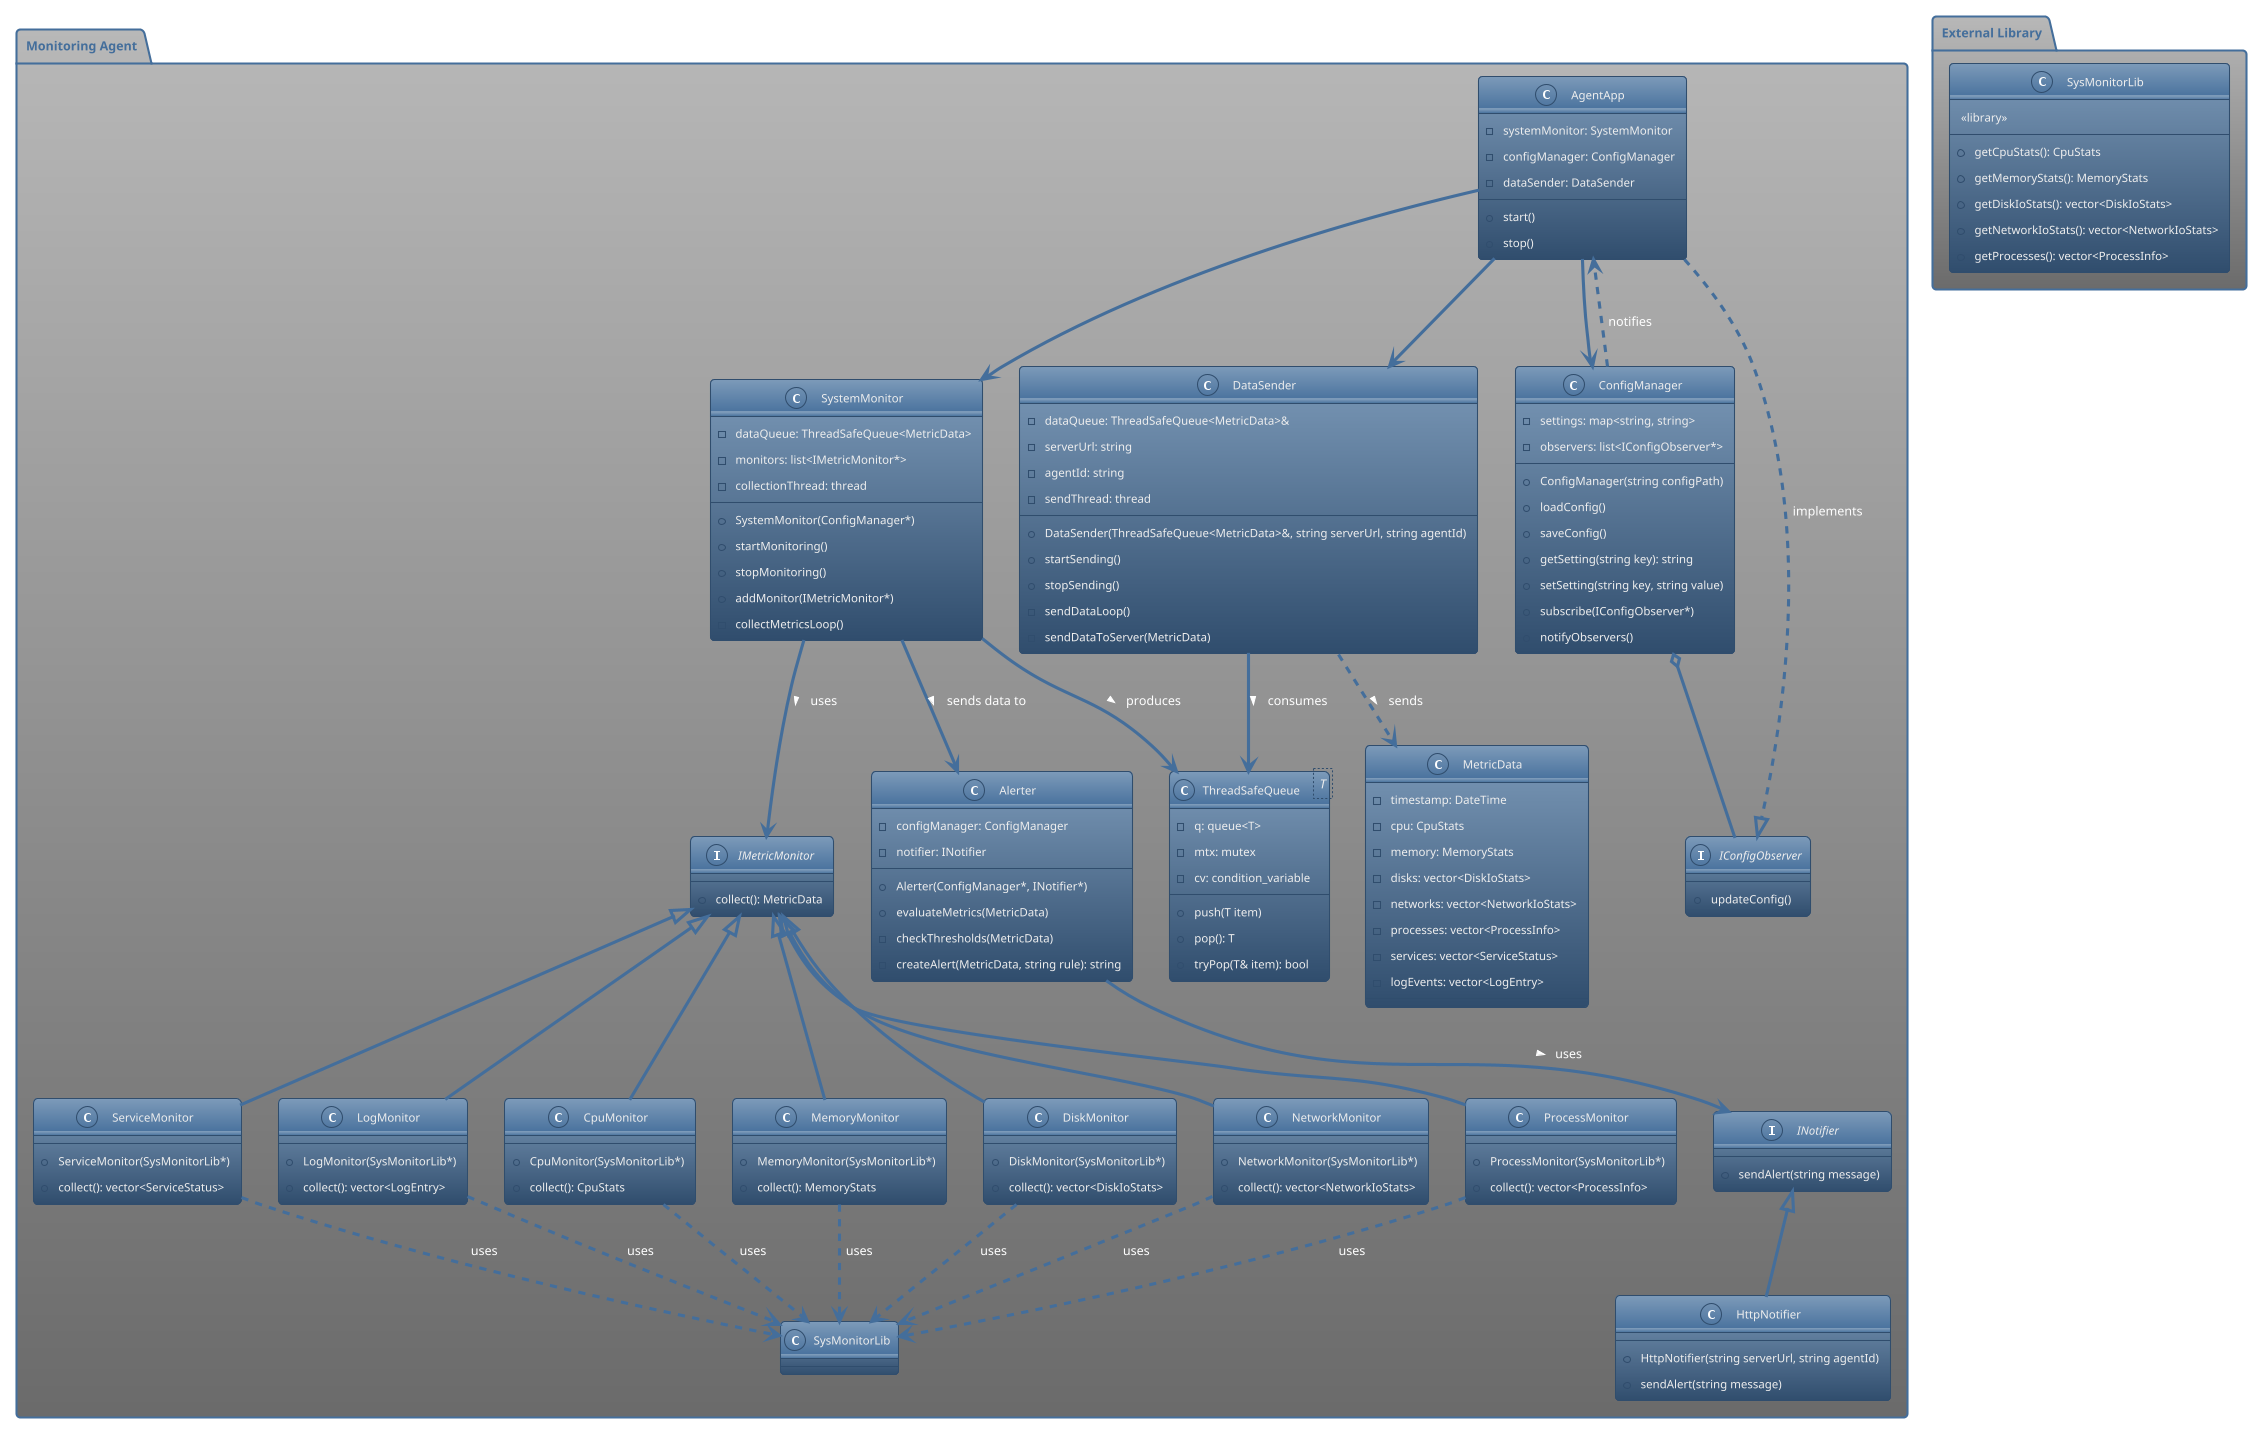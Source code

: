     @startuml
!theme spacelab

package "Monitoring Agent" {
    class AgentApp {
        - systemMonitor: SystemMonitor
        - configManager: ConfigManager
        - dataSender: DataSender
        --
        + start()
        + stop()
    }

    class SystemMonitor {
        - dataQueue: ThreadSafeQueue<MetricData>
        - monitors: list<IMetricMonitor*>
        - collectionThread: thread
        --
        + SystemMonitor(ConfigManager*)
        + startMonitoring()
        + stopMonitoring()
        + addMonitor(IMetricMonitor*)
        - collectMetricsLoop()
    }

    interface IMetricMonitor {
        + collect(): MetricData
    }

    class CpuMonitor {
        + CpuMonitor(SysMonitorLib*)
        + collect(): CpuStats
    }
    class MemoryMonitor {
        + MemoryMonitor(SysMonitorLib*)
        + collect(): MemoryStats
    }
    class DiskMonitor {
        + DiskMonitor(SysMonitorLib*)
        + collect(): vector<DiskIoStats>
    }
    class NetworkMonitor {
        + NetworkMonitor(SysMonitorLib*)
        + collect(): vector<NetworkIoStats>
    }
    class ProcessMonitor {
        + ProcessMonitor(SysMonitorLib*)
        + collect(): vector<ProcessInfo>
    }
    class ServiceMonitor {
        + ServiceMonitor(SysMonitorLib*)
        + collect(): vector<ServiceStatus>
    }
    class LogMonitor {
        + LogMonitor(SysMonitorLib*)
        + collect(): vector<LogEntry>
    }

    class ConfigManager {
        - settings: map<string, string>
        - observers: list<IConfigObserver*>
        --
        + ConfigManager(string configPath)
        + loadConfig()
        + saveConfig()
        + getSetting(string key): string
        + setSetting(string key, string value)
        + subscribe(IConfigObserver*)
        + notifyObservers()
    }

    interface IConfigObserver {
        + updateConfig()
    }

    class Alerter {
        - configManager: ConfigManager
        - notifier: INotifier
        --
        + Alerter(ConfigManager*, INotifier*)
        + evaluateMetrics(MetricData)
        - checkThresholds(MetricData)
        - createAlert(MetricData, string rule): string
    }

    interface INotifier {
        + sendAlert(string message)
    }

    class HttpNotifier {
        + HttpNotifier(string serverUrl, string agentId)
        + sendAlert(string message)
    }

    class DataSender {
        - dataQueue: ThreadSafeQueue<MetricData>&
        - serverUrl: string
        - agentId: string
        - sendThread: thread
        --
        + DataSender(ThreadSafeQueue<MetricData>&, string serverUrl, string agentId)
        + startSending()
        + stopSending()
        - sendDataLoop()
        - sendDataToServer(MetricData)
    }

    class ThreadSafeQueue<T> {
        - q: queue<T>
        - mtx: mutex
        - cv: condition_variable
        --
        + push(T item)
        + pop(): T
        + tryPop(T& item): bool
    }

    class MetricData {
        - timestamp: DateTime
        - cpu: CpuStats
        - memory: MemoryStats
        - disks: vector<DiskIoStats>
        - networks: vector<NetworkIoStats>
        - processes: vector<ProcessInfo>
        - services: vector<ServiceStatus>
        - logEvents: vector<LogEntry>
    }

    together {
        AgentApp --> SystemMonitor
        AgentApp --> ConfigManager
        AgentApp --> DataSender
    }

    SystemMonitor --> IMetricMonitor : uses >
    SystemMonitor --> ThreadSafeQueue : produces >

    IMetricMonitor <|-- CpuMonitor
    IMetricMonitor <|-- MemoryMonitor
    IMetricMonitor <|-- DiskMonitor
    IMetricMonitor <|-- NetworkMonitor
    IMetricMonitor <|-- ProcessMonitor
    IMetricMonitor <|-- ServiceMonitor
    IMetricMonitor <|-- LogMonitor

    CpuMonitor ..> SysMonitorLib : uses
    MemoryMonitor ..> SysMonitorLib : uses
    DiskMonitor ..> SysMonitorLib : uses
    NetworkMonitor ..> SysMonitorLib : uses
    ProcessMonitor ..> SysMonitorLib : uses
    ServiceMonitor ..> SysMonitorLib : uses
    LogMonitor ..> SysMonitorLib : uses

    ConfigManager o-- IConfigObserver
    ConfigManager ..> AgentApp : notifies
    AgentApp ..|> IConfigObserver : implements

    SystemMonitor --> Alerter : sends data to >
    Alerter --> INotifier : uses >
    INotifier <|-- HttpNotifier

    DataSender --> ThreadSafeQueue : consumes >
    DataSender ..> MetricData : sends >
}

package "External Library" {
    class SysMonitorLib {
        <<library>>
        + getCpuStats(): CpuStats
        + getMemoryStats(): MemoryStats
        + getDiskIoStats(): vector<DiskIoStats>
        + getNetworkIoStats(): vector<NetworkIoStats>
        + getProcesses(): vector<ProcessInfo>
    }
}
@enduml